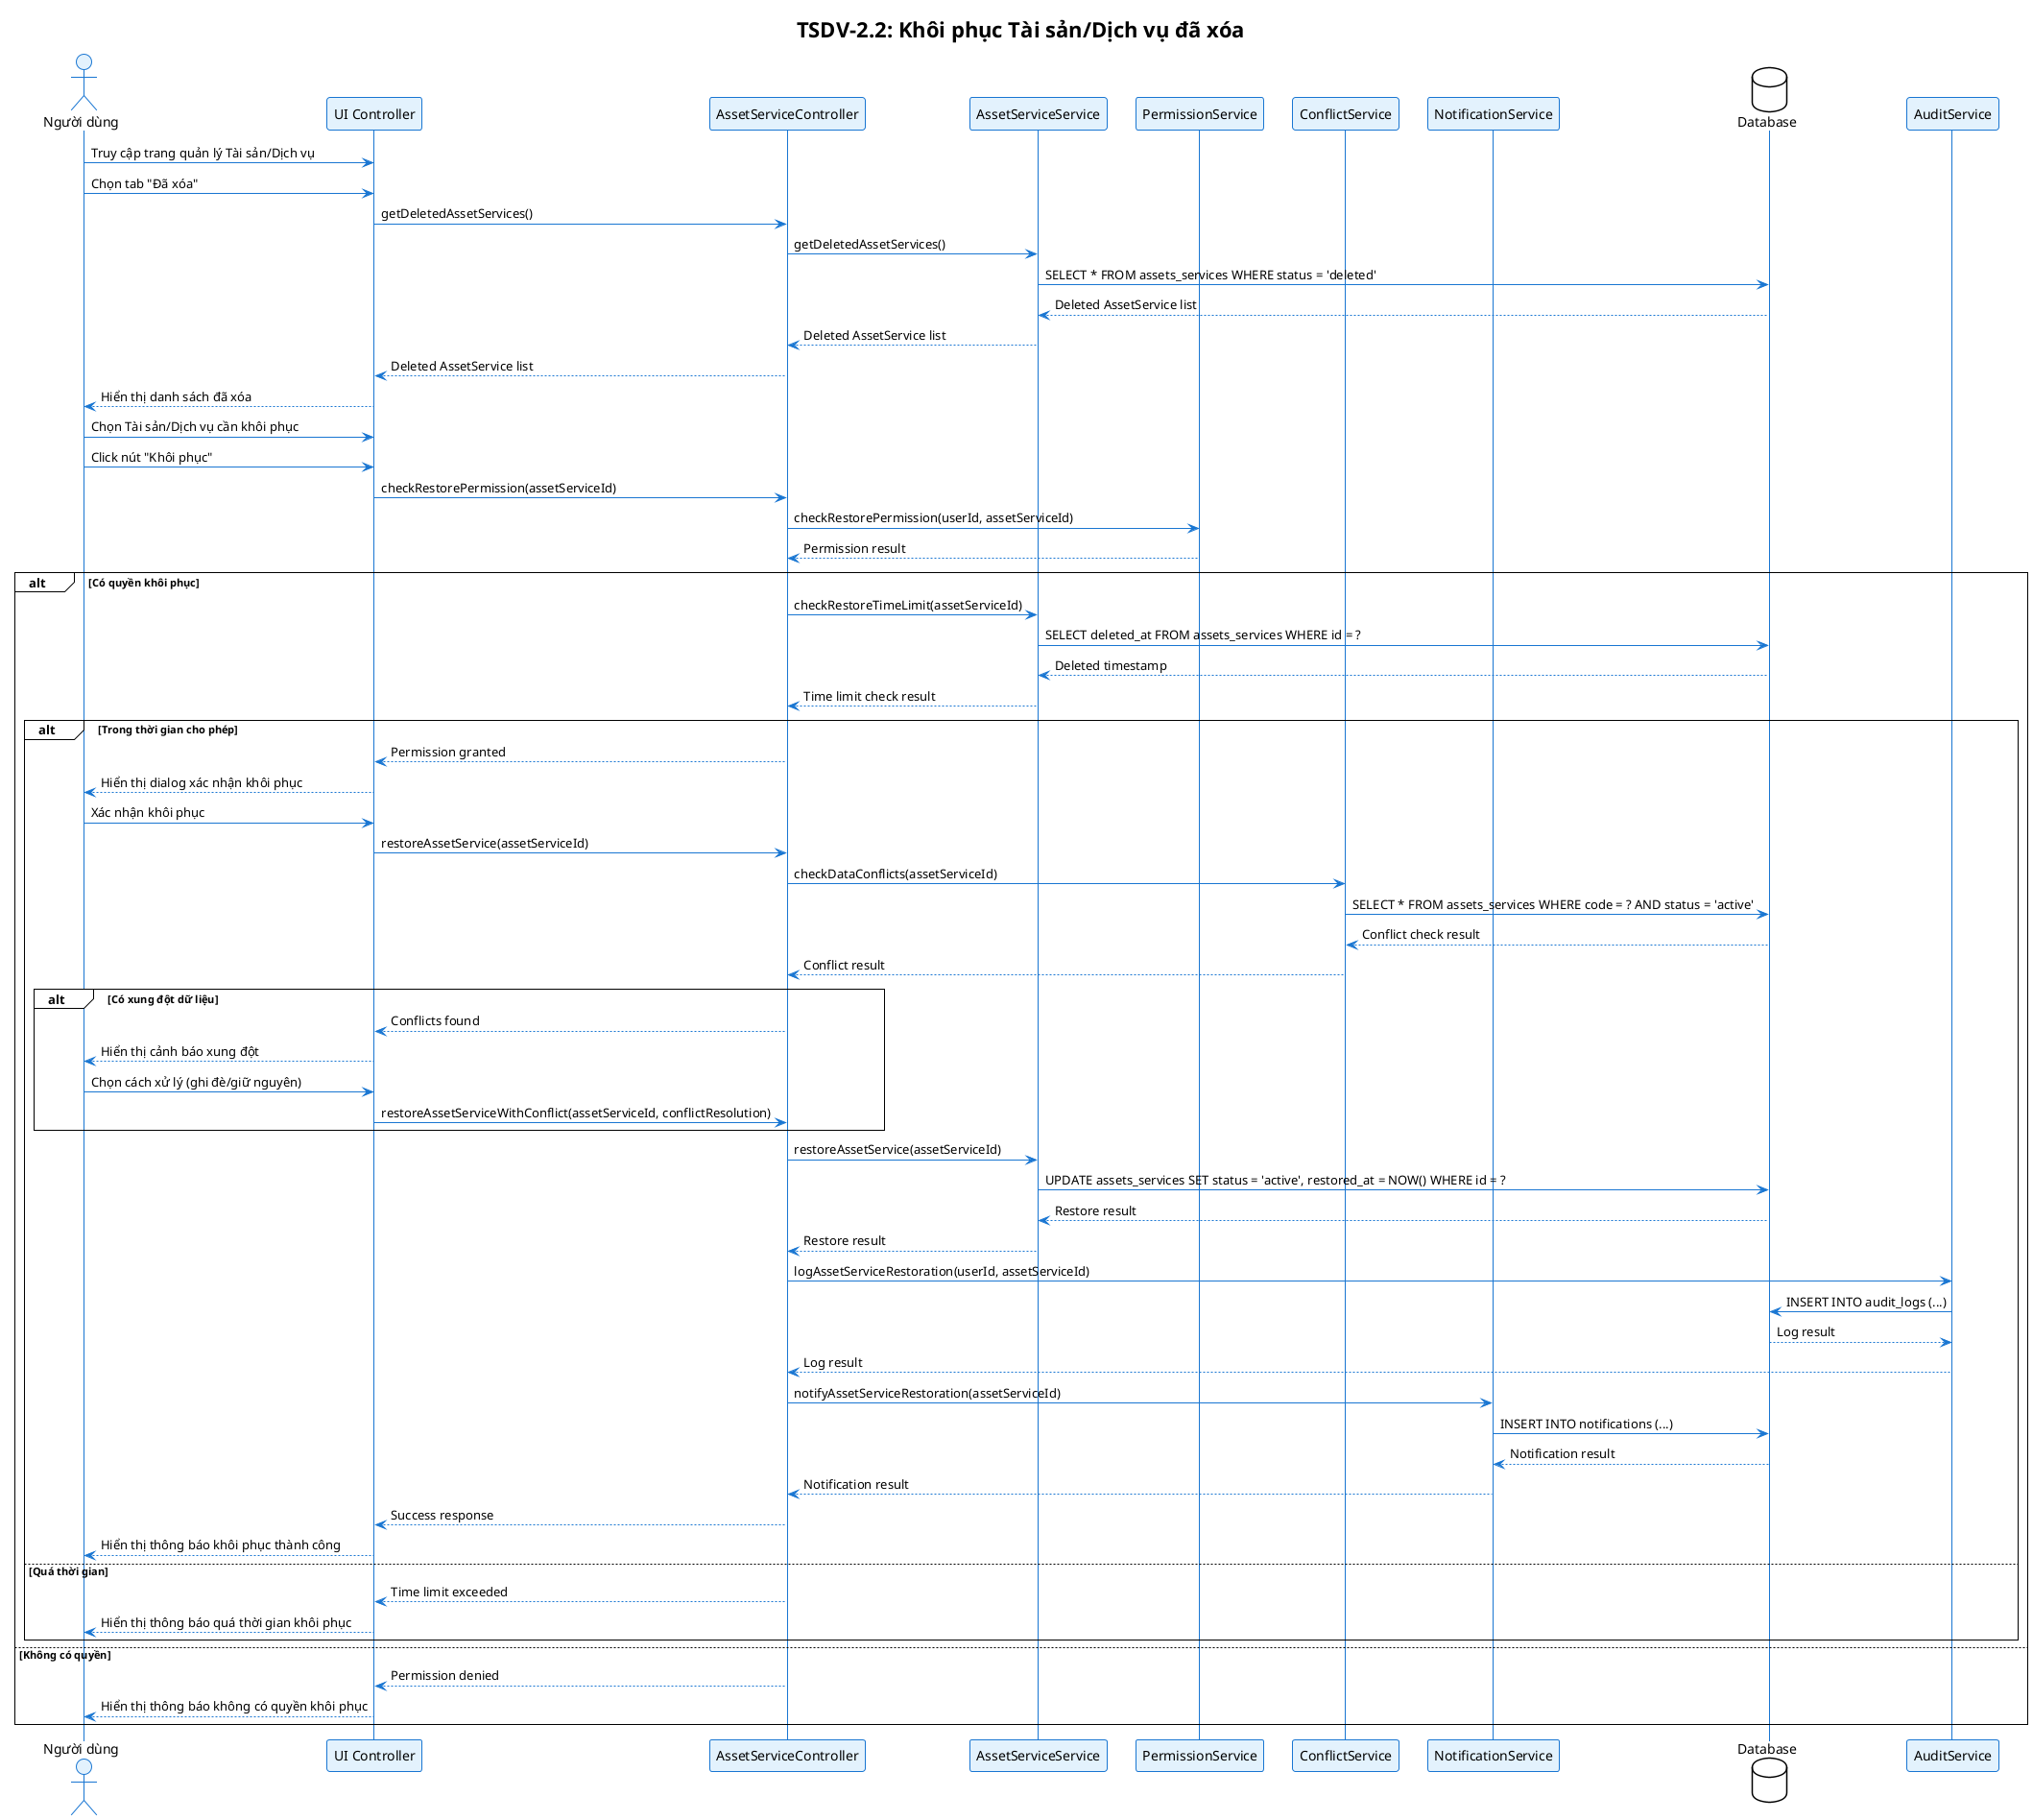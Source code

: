 @startuml TSDV-2.2 Sequence Diagram
!theme plain
skinparam backgroundColor #FFFFFF
skinparam sequence {
    ArrowColor #1976D2
    ActorBorderColor #1976D2
    LifeLineBorderColor #1976D2
    LifeLineBackgroundColor #E3F2FD
    ParticipantBorderColor #1976D2
    ParticipantBackgroundColor #E3F2FD
    ParticipantFontColor #000000
    ActorBackgroundColor #E3F2FD
    ActorFontColor #000000
}

title TSDV-2.2: Khôi phục Tài sản/Dịch vụ đã xóa

actor "Người dùng" as User
participant "UI Controller" as UI
participant "AssetServiceController" as Controller
participant "AssetServiceService" as Service
participant "PermissionService" as Permission
participant "ConflictService" as Conflict
participant "NotificationService" as Notification
database "Database" as DB
participant "AuditService" as Audit

User -> UI: Truy cập trang quản lý Tài sản/Dịch vụ
User -> UI: Chọn tab "Đã xóa"
UI -> Controller: getDeletedAssetServices()
Controller -> Service: getDeletedAssetServices()
Service -> DB: SELECT * FROM assets_services WHERE status = 'deleted'
DB --> Service: Deleted AssetService list
Service --> Controller: Deleted AssetService list
Controller --> UI: Deleted AssetService list
UI --> User: Hiển thị danh sách đã xóa

User -> UI: Chọn Tài sản/Dịch vụ cần khôi phục
User -> UI: Click nút "Khôi phục"
UI -> Controller: checkRestorePermission(assetServiceId)
Controller -> Permission: checkRestorePermission(userId, assetServiceId)
Permission --> Controller: Permission result

alt Có quyền khôi phục
    Controller -> Service: checkRestoreTimeLimit(assetServiceId)
    Service -> DB: SELECT deleted_at FROM assets_services WHERE id = ?
    DB --> Service: Deleted timestamp
    Service --> Controller: Time limit check result
    
    alt Trong thời gian cho phép
        Controller --> UI: Permission granted
        UI --> User: Hiển thị dialog xác nhận khôi phục
        
        User -> UI: Xác nhận khôi phục
        UI -> Controller: restoreAssetService(assetServiceId)
        Controller -> Conflict: checkDataConflicts(assetServiceId)
        Conflict -> DB: SELECT * FROM assets_services WHERE code = ? AND status = 'active'
        DB --> Conflict: Conflict check result
        Conflict --> Controller: Conflict result
        
        alt Có xung đột dữ liệu
            Controller --> UI: Conflicts found
            UI --> User: Hiển thị cảnh báo xung đột
            
            User -> UI: Chọn cách xử lý (ghi đè/giữ nguyên)
            UI -> Controller: restoreAssetServiceWithConflict(assetServiceId, conflictResolution)
        end
        
        Controller -> Service: restoreAssetService(assetServiceId)
        Service -> DB: UPDATE assets_services SET status = 'active', restored_at = NOW() WHERE id = ?
        DB --> Service: Restore result
        Service --> Controller: Restore result
        
        Controller -> Audit: logAssetServiceRestoration(userId, assetServiceId)
        Audit -> DB: INSERT INTO audit_logs (...)
        DB --> Audit: Log result
        Audit --> Controller: Log result
        
        Controller -> Notification: notifyAssetServiceRestoration(assetServiceId)
        Notification -> DB: INSERT INTO notifications (...)
        DB --> Notification: Notification result
        Notification --> Controller: Notification result
        
        Controller --> UI: Success response
        UI --> User: Hiển thị thông báo khôi phục thành công
        
    else Quá thời gian
        Controller --> UI: Time limit exceeded
        UI --> User: Hiển thị thông báo quá thời gian khôi phục
    end
    
else Không có quyền
    Controller --> UI: Permission denied
    UI --> User: Hiển thị thông báo không có quyền khôi phục
end

@enduml
